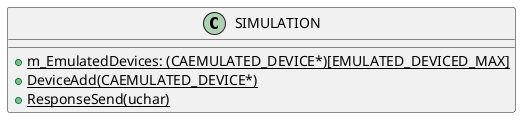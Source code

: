 @startuml
class SIMULATION {
  +{static} m_EmulatedDevices: (CAEMULATED_DEVICE*)[EMULATED_DEVICED_MAX]
  +{static} DeviceAdd(CAEMULATED_DEVICE*)
  +{static} ResponseSend(uchar)
}
@enduml
